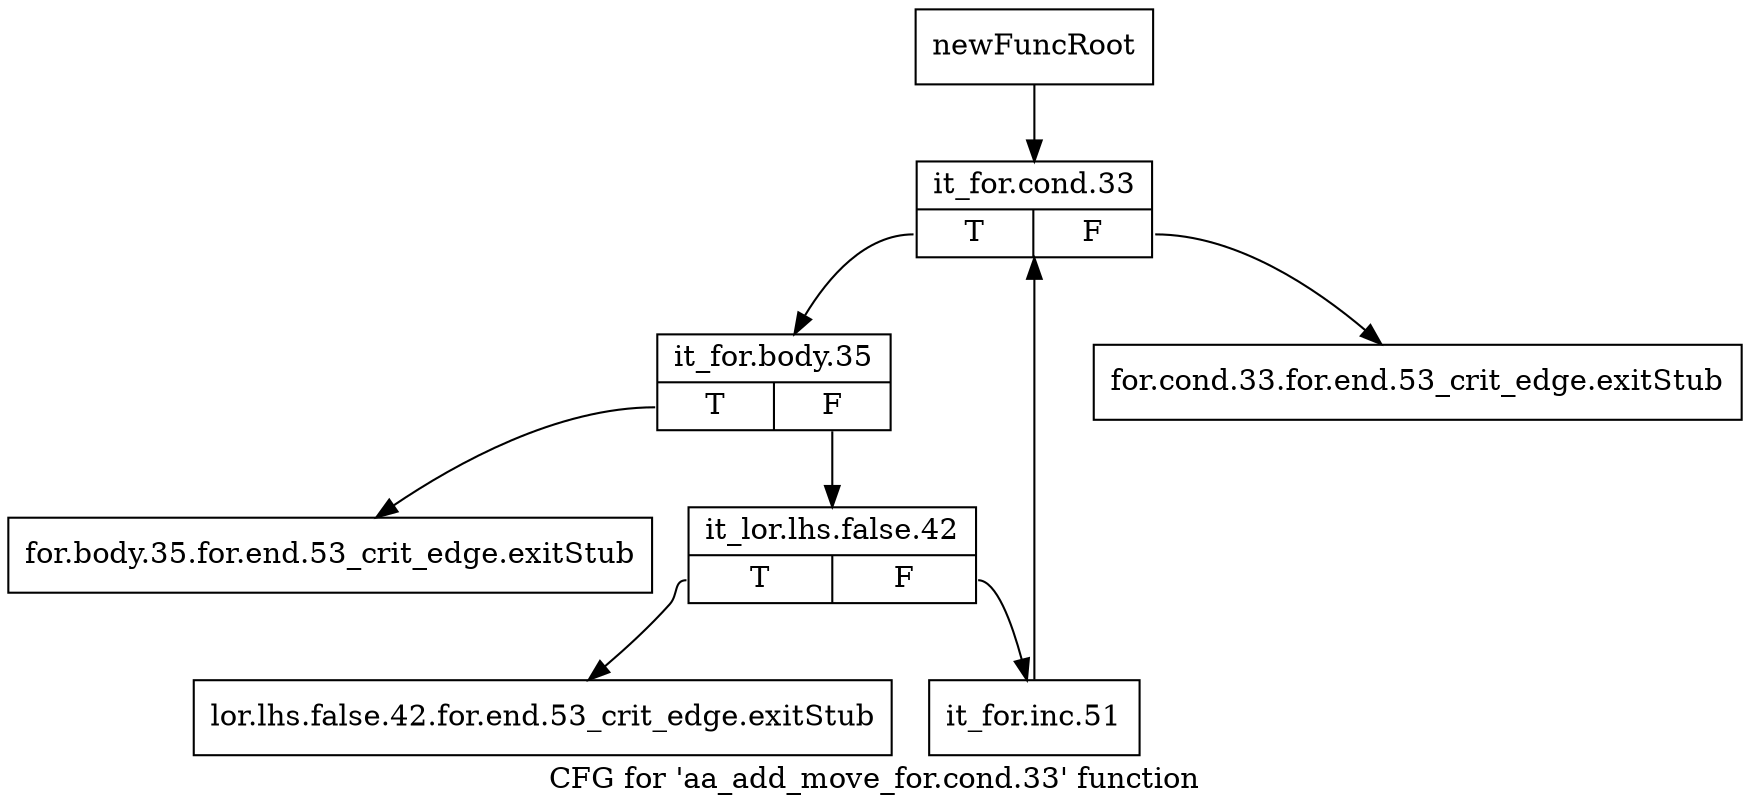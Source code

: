 digraph "CFG for 'aa_add_move_for.cond.33' function" {
	label="CFG for 'aa_add_move_for.cond.33' function";

	Node0x3ed33d0 [shape=record,label="{newFuncRoot}"];
	Node0x3ed33d0 -> Node0x3ed3510;
	Node0x3ed3420 [shape=record,label="{for.cond.33.for.end.53_crit_edge.exitStub}"];
	Node0x3ed3470 [shape=record,label="{for.body.35.for.end.53_crit_edge.exitStub}"];
	Node0x3ed34c0 [shape=record,label="{lor.lhs.false.42.for.end.53_crit_edge.exitStub}"];
	Node0x3ed3510 [shape=record,label="{it_for.cond.33|{<s0>T|<s1>F}}"];
	Node0x3ed3510:s0 -> Node0x3ed3560;
	Node0x3ed3510:s1 -> Node0x3ed3420;
	Node0x3ed3560 [shape=record,label="{it_for.body.35|{<s0>T|<s1>F}}"];
	Node0x3ed3560:s0 -> Node0x3ed3470;
	Node0x3ed3560:s1 -> Node0x3ed35b0;
	Node0x3ed35b0 [shape=record,label="{it_lor.lhs.false.42|{<s0>T|<s1>F}}"];
	Node0x3ed35b0:s0 -> Node0x3ed34c0;
	Node0x3ed35b0:s1 -> Node0x3ed3600;
	Node0x3ed3600 [shape=record,label="{it_for.inc.51}"];
	Node0x3ed3600 -> Node0x3ed3510;
}
